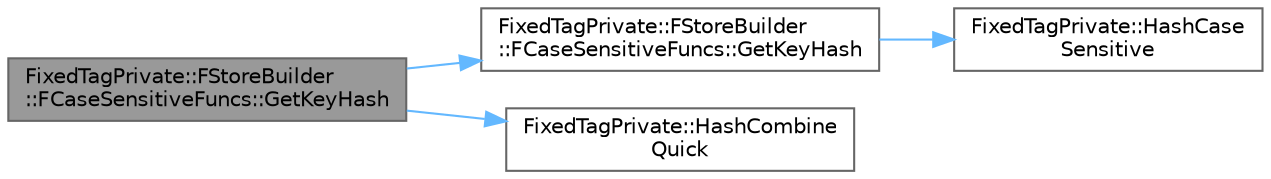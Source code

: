 digraph "FixedTagPrivate::FStoreBuilder::FCaseSensitiveFuncs::GetKeyHash"
{
 // INTERACTIVE_SVG=YES
 // LATEX_PDF_SIZE
  bgcolor="transparent";
  edge [fontname=Helvetica,fontsize=10,labelfontname=Helvetica,labelfontsize=10];
  node [fontname=Helvetica,fontsize=10,shape=box,height=0.2,width=0.4];
  rankdir="LR";
  Node1 [id="Node000001",label="FixedTagPrivate::FStoreBuilder\l::FCaseSensitiveFuncs::GetKeyHash",height=0.2,width=0.4,color="gray40", fillcolor="grey60", style="filled", fontcolor="black",tooltip=" "];
  Node1 -> Node2 [id="edge1_Node000001_Node000002",color="steelblue1",style="solid",tooltip=" "];
  Node2 [id="Node000002",label="FixedTagPrivate::FStoreBuilder\l::FCaseSensitiveFuncs::GetKeyHash",height=0.2,width=0.4,color="grey40", fillcolor="white", style="filled",URL="$da/db1/structFixedTagPrivate_1_1FStoreBuilder_1_1FCaseSensitiveFuncs.html#a256caf7291503c0bdf09e472ff98770d",tooltip=" "];
  Node2 -> Node3 [id="edge2_Node000002_Node000003",color="steelblue1",style="solid",tooltip=" "];
  Node3 [id="Node000003",label="FixedTagPrivate::HashCase\lSensitive",height=0.2,width=0.4,color="grey40", fillcolor="white", style="filled",URL="$d4/d8a/namespaceFixedTagPrivate.html#a17a5190b11847fceb298d2bff80fe579",tooltip=" "];
  Node1 -> Node4 [id="edge3_Node000001_Node000004",color="steelblue1",style="solid",tooltip=" "];
  Node4 [id="Node000004",label="FixedTagPrivate::HashCombine\lQuick",height=0.2,width=0.4,color="grey40", fillcolor="white", style="filled",URL="$d4/d8a/namespaceFixedTagPrivate.html#a2ff3126adfc58175c36eb8e5a0973f1e",tooltip=" "];
}
